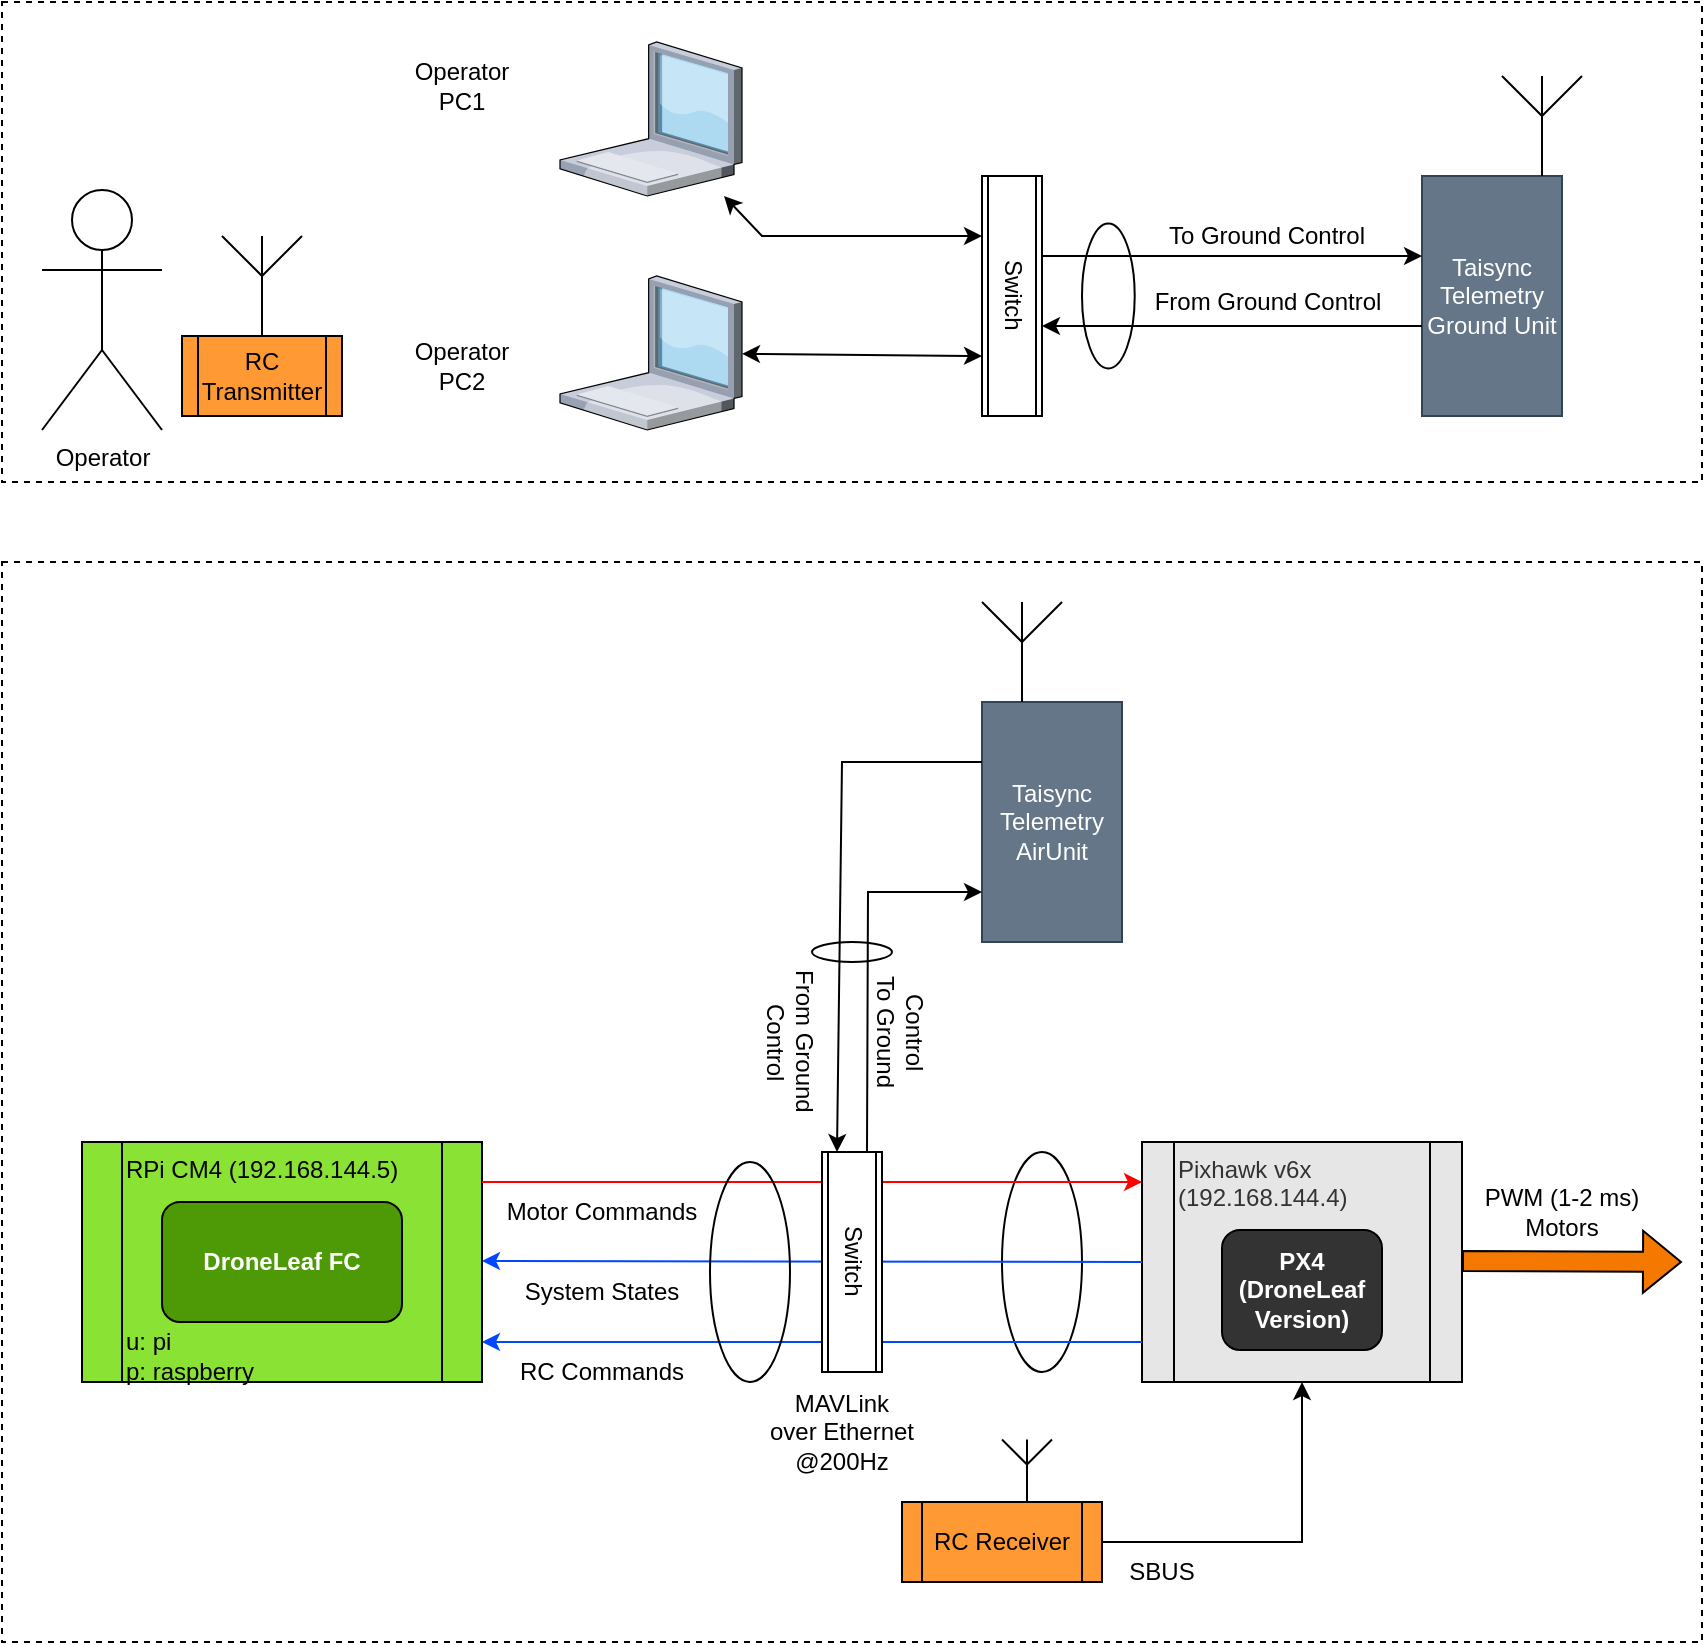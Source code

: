 <mxfile version="26.0.4">
  <diagram name="Page-1" id="sIQOChHxDy1Jt6XBbkkj">
    <mxGraphModel dx="828" dy="529" grid="1" gridSize="10" guides="1" tooltips="1" connect="1" arrows="1" fold="1" page="1" pageScale="1" pageWidth="850" pageHeight="1100" math="0" shadow="0">
      <root>
        <mxCell id="0" />
        <mxCell id="1" parent="0" />
        <mxCell id="RbKv4UcCaGxTW6cpC13_-1" value="" style="rounded=0;whiteSpace=wrap;html=1;dashed=1;fillColor=none;movable=0;resizable=0;rotatable=0;deletable=0;editable=0;locked=1;connectable=0;" parent="1" vertex="1">
          <mxGeometry y="370" width="850" height="540" as="geometry" />
        </mxCell>
        <mxCell id="RbKv4UcCaGxTW6cpC13_-8" value="Taisync&lt;br&gt;Telemetry&lt;br&gt;AirUnit" style="rounded=0;whiteSpace=wrap;html=1;fillColor=#647687;fontColor=#ffffff;strokeColor=#314354;" parent="1" vertex="1">
          <mxGeometry x="490" y="440" width="70" height="120" as="geometry" />
        </mxCell>
        <mxCell id="BjdPIeY4YxCnDbGahezC-20" value="" style="ellipse;whiteSpace=wrap;html=1;labelBackgroundColor=default;labelBorderColor=none;fillColor=none;" parent="1" vertex="1">
          <mxGeometry x="500" y="665" width="40" height="110" as="geometry" />
        </mxCell>
        <mxCell id="BjdPIeY4YxCnDbGahezC-1" value="RC Receiver" style="shape=process;whiteSpace=wrap;html=1;backgroundOutline=1;fillColor=#FF9933;" parent="1" vertex="1">
          <mxGeometry x="450" y="840" width="100" height="40" as="geometry" />
        </mxCell>
        <mxCell id="BjdPIeY4YxCnDbGahezC-2" value="&lt;font color=&quot;#333333&quot;&gt;Pixhawk v6x (192.168.144.4)&lt;/font&gt;" style="shape=process;whiteSpace=wrap;html=1;backgroundOutline=1;align=left;verticalAlign=top;fillColor=#E6E6E6;" parent="1" vertex="1">
          <mxGeometry x="570" y="660" width="160" height="120" as="geometry" />
        </mxCell>
        <mxCell id="BjdPIeY4YxCnDbGahezC-3" value="" style="endArrow=classic;html=1;rounded=0;exitX=1;exitY=0.5;exitDx=0;exitDy=0;entryX=0.5;entryY=1;entryDx=0;entryDy=0;" parent="1" source="BjdPIeY4YxCnDbGahezC-1" target="BjdPIeY4YxCnDbGahezC-2" edge="1">
          <mxGeometry width="50" height="50" relative="1" as="geometry">
            <mxPoint x="550" y="860" as="sourcePoint" />
            <mxPoint x="600" y="810" as="targetPoint" />
            <Array as="points">
              <mxPoint x="650" y="860" />
            </Array>
          </mxGeometry>
        </mxCell>
        <mxCell id="BjdPIeY4YxCnDbGahezC-4" value="PX4&lt;br&gt;(DroneLeaf Version)" style="rounded=1;whiteSpace=wrap;html=1;fontStyle=1;fontColor=#FFFFFF;fillColor=#333333;" parent="1" vertex="1">
          <mxGeometry x="610" y="704" width="80" height="60" as="geometry" />
        </mxCell>
        <mxCell id="BjdPIeY4YxCnDbGahezC-5" value="SBUS" style="text;html=1;align=center;verticalAlign=middle;whiteSpace=wrap;rounded=0;" parent="1" vertex="1">
          <mxGeometry x="550" y="860" width="60" height="30" as="geometry" />
        </mxCell>
        <mxCell id="BjdPIeY4YxCnDbGahezC-7" value="" style="shape=flexArrow;endArrow=classic;html=1;rounded=0;fillColor=#f57900;" parent="1" edge="1">
          <mxGeometry width="50" height="50" relative="1" as="geometry">
            <mxPoint x="730" y="719.5" as="sourcePoint" />
            <mxPoint x="840" y="720" as="targetPoint" />
          </mxGeometry>
        </mxCell>
        <mxCell id="BjdPIeY4YxCnDbGahezC-8" value="PWM (1-2 ms)&lt;br&gt;Motors" style="text;html=1;align=center;verticalAlign=middle;whiteSpace=wrap;rounded=0;" parent="1" vertex="1">
          <mxGeometry x="740" y="680" width="80" height="30" as="geometry" />
        </mxCell>
        <mxCell id="BjdPIeY4YxCnDbGahezC-10" value="RPi CM4 (192.168.144.5)&lt;br&gt;&lt;br&gt;&lt;br&gt;&lt;br&gt;&lt;br&gt;&lt;br&gt;u: pi&lt;br&gt;p: raspberry" style="shape=process;whiteSpace=wrap;html=1;backgroundOutline=1;align=left;verticalAlign=top;fillColor=#8AE234;" parent="1" vertex="1">
          <mxGeometry x="40" y="660" width="200" height="120" as="geometry" />
        </mxCell>
        <mxCell id="BjdPIeY4YxCnDbGahezC-11" value="DroneLeaf FC" style="rounded=1;whiteSpace=wrap;html=1;labelBackgroundColor=none;fillColor=#4e9a06;fontStyle=1;fontColor=#ffffff;" parent="1" vertex="1">
          <mxGeometry x="80" y="690" width="120" height="60" as="geometry" />
        </mxCell>
        <mxCell id="BjdPIeY4YxCnDbGahezC-13" value="" style="endArrow=classic;html=1;rounded=0;entryX=1;entryY=0.75;entryDx=0;entryDy=0;strokeColor=#0047ff;exitX=0;exitY=0.833;exitDx=0;exitDy=0;exitPerimeter=0;" parent="1" source="BjdPIeY4YxCnDbGahezC-2" edge="1">
          <mxGeometry width="50" height="50" relative="1" as="geometry">
            <mxPoint x="490" y="760" as="sourcePoint" />
            <mxPoint x="240" y="760" as="targetPoint" />
          </mxGeometry>
        </mxCell>
        <mxCell id="BjdPIeY4YxCnDbGahezC-14" value="RC Commands" style="text;html=1;align=center;verticalAlign=middle;whiteSpace=wrap;rounded=0;" parent="1" vertex="1">
          <mxGeometry x="240" y="760" width="120" height="30" as="geometry" />
        </mxCell>
        <mxCell id="BjdPIeY4YxCnDbGahezC-16" value="" style="endArrow=classic;html=1;rounded=0;entryX=1;entryY=0.75;entryDx=0;entryDy=0;exitX=0;exitY=0.5;exitDx=0;exitDy=0;strokeColor=#0047ff;" parent="1" source="BjdPIeY4YxCnDbGahezC-2" edge="1">
          <mxGeometry width="50" height="50" relative="1" as="geometry">
            <mxPoint x="530" y="719.5" as="sourcePoint" />
            <mxPoint x="240" y="719.5" as="targetPoint" />
          </mxGeometry>
        </mxCell>
        <mxCell id="BjdPIeY4YxCnDbGahezC-17" value="System States" style="text;html=1;align=center;verticalAlign=middle;whiteSpace=wrap;rounded=0;" parent="1" vertex="1">
          <mxGeometry x="240" y="720" width="120" height="30" as="geometry" />
        </mxCell>
        <mxCell id="BjdPIeY4YxCnDbGahezC-18" value="" style="endArrow=classic;html=1;rounded=0;exitX=1;exitY=0.25;exitDx=0;exitDy=0;strokeColor=#FF0000;entryX=0;entryY=0.167;entryDx=0;entryDy=0;entryPerimeter=0;" parent="1" target="BjdPIeY4YxCnDbGahezC-2" edge="1">
          <mxGeometry width="50" height="50" relative="1" as="geometry">
            <mxPoint x="240" y="680" as="sourcePoint" />
            <mxPoint x="490" y="680" as="targetPoint" />
          </mxGeometry>
        </mxCell>
        <mxCell id="BjdPIeY4YxCnDbGahezC-19" value="Motor Commands" style="text;html=1;align=center;verticalAlign=middle;whiteSpace=wrap;rounded=0;" parent="1" vertex="1">
          <mxGeometry x="240" y="680" width="120" height="30" as="geometry" />
        </mxCell>
        <mxCell id="BjdPIeY4YxCnDbGahezC-21" value="MAVLink over&amp;nbsp;&lt;span style=&quot;background-color: initial;&quot;&gt;Ethernet @200Hz&lt;/span&gt;" style="text;html=1;align=center;verticalAlign=middle;whiteSpace=wrap;rounded=0;fontStyle=0" parent="1" vertex="1">
          <mxGeometry x="390" y="790" width="60" height="30" as="geometry" />
        </mxCell>
        <mxCell id="RbKv4UcCaGxTW6cpC13_-3" value="Switch" style="shape=process;whiteSpace=wrap;html=1;backgroundOutline=1;textDirection=vertical-lr;" parent="1" vertex="1">
          <mxGeometry x="410" y="665" width="30" height="110" as="geometry" />
        </mxCell>
        <mxCell id="RbKv4UcCaGxTW6cpC13_-6" value="" style="verticalLabelPosition=bottom;shadow=0;dashed=0;align=center;html=1;verticalAlign=top;shape=mxgraph.electrical.radio.aerial_-_antenna_1;" parent="1" vertex="1">
          <mxGeometry x="490" y="390" width="40" height="50" as="geometry" />
        </mxCell>
        <mxCell id="RbKv4UcCaGxTW6cpC13_-9" value="" style="endArrow=classic;html=1;rounded=0;exitX=0.75;exitY=0;exitDx=0;exitDy=0;" parent="1" source="RbKv4UcCaGxTW6cpC13_-3" edge="1">
          <mxGeometry width="50" height="50" relative="1" as="geometry">
            <mxPoint x="440" y="660" as="sourcePoint" />
            <mxPoint x="490" y="535" as="targetPoint" />
            <Array as="points">
              <mxPoint x="433" y="535" />
            </Array>
          </mxGeometry>
        </mxCell>
        <mxCell id="RbKv4UcCaGxTW6cpC13_-10" value="" style="endArrow=classic;html=1;rounded=0;exitX=0;exitY=0.25;exitDx=0;exitDy=0;entryX=0.25;entryY=0;entryDx=0;entryDy=0;" parent="1" source="RbKv4UcCaGxTW6cpC13_-8" target="RbKv4UcCaGxTW6cpC13_-3" edge="1">
          <mxGeometry width="50" height="50" relative="1" as="geometry">
            <mxPoint x="403" y="675" as="sourcePoint" />
            <mxPoint x="462" y="545" as="targetPoint" />
            <Array as="points">
              <mxPoint x="420" y="470" />
            </Array>
          </mxGeometry>
        </mxCell>
        <mxCell id="RbKv4UcCaGxTW6cpC13_-11" value="&lt;div&gt;To Ground&lt;/div&gt;&lt;div&gt;Control&lt;br&gt;&lt;/div&gt;" style="text;html=1;align=center;verticalAlign=middle;whiteSpace=wrap;rounded=0;textDirection=vertical-lr;" parent="1" vertex="1">
          <mxGeometry x="430" y="570" width="35" height="70" as="geometry" />
        </mxCell>
        <mxCell id="RbKv4UcCaGxTW6cpC13_-12" value="From Ground Control" style="text;html=1;align=center;verticalAlign=middle;whiteSpace=wrap;rounded=0;textDirection=vertical-rl;" parent="1" vertex="1">
          <mxGeometry x="375" y="570" width="35" height="80" as="geometry" />
        </mxCell>
        <mxCell id="RbKv4UcCaGxTW6cpC13_-13" value="" style="rounded=0;whiteSpace=wrap;html=1;dashed=1;fillColor=none;movable=0;resizable=0;rotatable=0;deletable=0;editable=0;locked=1;connectable=0;" parent="1" vertex="1">
          <mxGeometry y="90" width="850" height="240" as="geometry" />
        </mxCell>
        <mxCell id="RbKv4UcCaGxTW6cpC13_-14" value="Taisync&lt;br&gt;Telemetry&lt;br&gt;Ground Unit" style="rounded=0;whiteSpace=wrap;html=1;fillColor=#647687;fontColor=#ffffff;strokeColor=#314354;" parent="1" vertex="1">
          <mxGeometry x="710" y="177" width="70" height="120" as="geometry" />
        </mxCell>
        <mxCell id="RbKv4UcCaGxTW6cpC13_-15" value="" style="verticalLabelPosition=bottom;shadow=0;dashed=0;align=center;html=1;verticalAlign=top;shape=mxgraph.electrical.radio.aerial_-_antenna_1;" parent="1" vertex="1">
          <mxGeometry x="750" y="127" width="40" height="50" as="geometry" />
        </mxCell>
        <mxCell id="RbKv4UcCaGxTW6cpC13_-16" value="Switch" style="shape=process;whiteSpace=wrap;html=1;backgroundOutline=1;textDirection=vertical-lr;" parent="1" vertex="1">
          <mxGeometry x="490" y="177" width="30" height="120" as="geometry" />
        </mxCell>
        <mxCell id="RbKv4UcCaGxTW6cpC13_-19" value="&lt;div&gt;To Ground Control&lt;br&gt;&lt;/div&gt;" style="text;html=1;align=center;verticalAlign=middle;whiteSpace=wrap;rounded=0;" parent="1" vertex="1">
          <mxGeometry x="580" y="197" width="105" height="20" as="geometry" />
        </mxCell>
        <mxCell id="RbKv4UcCaGxTW6cpC13_-20" value="From Ground Control" style="text;html=1;align=center;verticalAlign=middle;whiteSpace=wrap;rounded=0;" parent="1" vertex="1">
          <mxGeometry x="570.75" y="227" width="123.5" height="25" as="geometry" />
        </mxCell>
        <mxCell id="RbKv4UcCaGxTW6cpC13_-21" value="" style="endArrow=classic;html=1;rounded=0;entryX=1;entryY=0.75;entryDx=0;entryDy=0;exitX=0;exitY=0.75;exitDx=0;exitDy=0;" parent="1" edge="1">
          <mxGeometry width="50" height="50" relative="1" as="geometry">
            <mxPoint x="710" y="252.0" as="sourcePoint" />
            <mxPoint x="520" y="252" as="targetPoint" />
          </mxGeometry>
        </mxCell>
        <mxCell id="RbKv4UcCaGxTW6cpC13_-22" value="" style="endArrow=classic;html=1;rounded=0;entryX=0;entryY=0.25;entryDx=0;entryDy=0;exitX=1;exitY=0.25;exitDx=0;exitDy=0;" parent="1" edge="1">
          <mxGeometry width="50" height="50" relative="1" as="geometry">
            <mxPoint x="520" y="217" as="sourcePoint" />
            <mxPoint x="710" y="217.0" as="targetPoint" />
          </mxGeometry>
        </mxCell>
        <mxCell id="RbKv4UcCaGxTW6cpC13_-23" value="" style="verticalLabelPosition=bottom;sketch=0;aspect=fixed;html=1;verticalAlign=top;strokeColor=none;align=center;outlineConnect=0;shape=mxgraph.citrix.laptop_1;" parent="1" vertex="1">
          <mxGeometry x="279" y="227" width="91" height="77" as="geometry" />
        </mxCell>
        <mxCell id="RbKv4UcCaGxTW6cpC13_-24" value="" style="endArrow=classic;startArrow=classic;html=1;rounded=0;entryX=0;entryY=0.75;entryDx=0;entryDy=0;" parent="1" source="RbKv4UcCaGxTW6cpC13_-23" target="RbKv4UcCaGxTW6cpC13_-16" edge="1">
          <mxGeometry width="50" height="50" relative="1" as="geometry">
            <mxPoint x="290" y="227" as="sourcePoint" />
            <mxPoint x="340" y="177" as="targetPoint" />
          </mxGeometry>
        </mxCell>
        <mxCell id="RbKv4UcCaGxTW6cpC13_-25" value="" style="verticalLabelPosition=bottom;sketch=0;aspect=fixed;html=1;verticalAlign=top;strokeColor=none;align=center;outlineConnect=0;shape=mxgraph.citrix.laptop_1;" parent="1" vertex="1">
          <mxGeometry x="279" y="110" width="91" height="77" as="geometry" />
        </mxCell>
        <mxCell id="RbKv4UcCaGxTW6cpC13_-26" value="" style="endArrow=classic;startArrow=classic;html=1;rounded=0;entryX=0;entryY=0.25;entryDx=0;entryDy=0;" parent="1" source="RbKv4UcCaGxTW6cpC13_-25" target="RbKv4UcCaGxTW6cpC13_-16" edge="1">
          <mxGeometry width="50" height="50" relative="1" as="geometry">
            <mxPoint x="380" y="276" as="sourcePoint" />
            <mxPoint x="540" y="277" as="targetPoint" />
            <Array as="points">
              <mxPoint x="380" y="207" />
            </Array>
          </mxGeometry>
        </mxCell>
        <mxCell id="RbKv4UcCaGxTW6cpC13_-27" value="Operator PC1" style="text;html=1;align=center;verticalAlign=middle;whiteSpace=wrap;rounded=0;" parent="1" vertex="1">
          <mxGeometry x="200" y="117" width="60" height="30" as="geometry" />
        </mxCell>
        <mxCell id="RbKv4UcCaGxTW6cpC13_-28" value="Operator PC2" style="text;html=1;align=center;verticalAlign=middle;whiteSpace=wrap;rounded=0;" parent="1" vertex="1">
          <mxGeometry x="200" y="257" width="60" height="30" as="geometry" />
        </mxCell>
        <mxCell id="RbKv4UcCaGxTW6cpC13_-29" value="" style="ellipse;whiteSpace=wrap;html=1;labelBackgroundColor=default;labelBorderColor=none;fillColor=none;" parent="1" vertex="1">
          <mxGeometry x="354" y="670" width="40" height="110" as="geometry" />
        </mxCell>
        <mxCell id="RbKv4UcCaGxTW6cpC13_-30" value="" style="ellipse;whiteSpace=wrap;html=1;labelBackgroundColor=default;labelBorderColor=none;fillColor=none;" parent="1" vertex="1">
          <mxGeometry x="405" y="560" width="40" height="10" as="geometry" />
        </mxCell>
        <mxCell id="RbKv4UcCaGxTW6cpC13_-33" value="" style="ellipse;whiteSpace=wrap;html=1;labelBackgroundColor=default;labelBorderColor=none;fillColor=none;" parent="1" vertex="1">
          <mxGeometry x="540" y="200.75" width="26.36" height="72.5" as="geometry" />
        </mxCell>
        <mxCell id="VG_rABxS01zBny5tgy7W-1" value="Operator" style="shape=umlActor;verticalLabelPosition=bottom;verticalAlign=top;html=1;outlineConnect=0;" parent="1" vertex="1">
          <mxGeometry x="20" y="184" width="60" height="120" as="geometry" />
        </mxCell>
        <mxCell id="VG_rABxS01zBny5tgy7W-2" value="" style="verticalLabelPosition=bottom;shadow=0;dashed=0;align=center;html=1;verticalAlign=top;shape=mxgraph.electrical.radio.aerial_-_antenna_1;" parent="1" vertex="1">
          <mxGeometry x="500" y="808.75" width="25" height="31.25" as="geometry" />
        </mxCell>
        <mxCell id="VG_rABxS01zBny5tgy7W-3" value="" style="verticalLabelPosition=bottom;shadow=0;dashed=0;align=center;html=1;verticalAlign=top;shape=mxgraph.electrical.radio.aerial_-_antenna_1;" parent="1" vertex="1">
          <mxGeometry x="110" y="207" width="40" height="50" as="geometry" />
        </mxCell>
        <mxCell id="VG_rABxS01zBny5tgy7W-4" value="RC Transmitter" style="shape=process;whiteSpace=wrap;html=1;backgroundOutline=1;fillColor=#FF9933;" parent="1" vertex="1">
          <mxGeometry x="90" y="257" width="80" height="40" as="geometry" />
        </mxCell>
      </root>
    </mxGraphModel>
  </diagram>
</mxfile>

